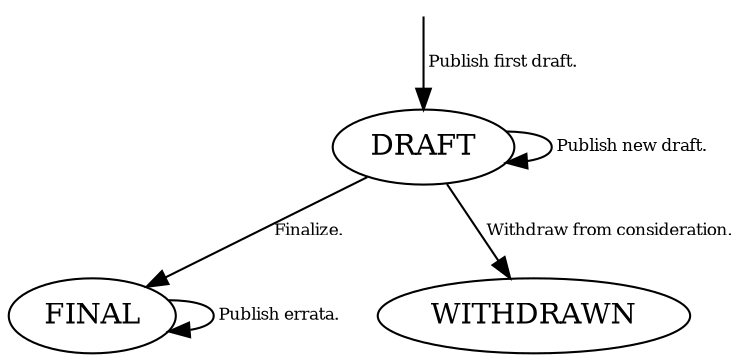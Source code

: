 digraph srfi_states {
  invisible_start [shape=point, style=invis]
  invisible_start -> DRAFT [label=" Publish first draft.", fontsize="8"];
  DRAFT -> DRAFT [label=" Publish new draft.", fontsize="8"];
  DRAFT -> FINAL [label=" Finalize.", fontsize="8"];
  DRAFT -> WITHDRAWN [label=" Withdraw from consideration.", fontsize="8"];
  FINAL -> FINAL [label=" Publish errata.", fontsize="8"];
}